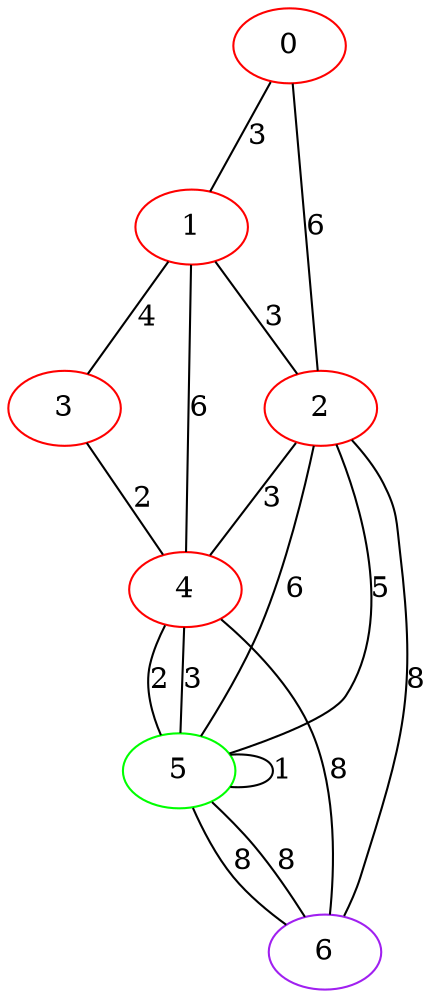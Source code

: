 graph "" {
0 [color=red, weight=1];
1 [color=red, weight=1];
2 [color=red, weight=1];
3 [color=red, weight=1];
4 [color=red, weight=1];
5 [color=green, weight=2];
6 [color=purple, weight=4];
0 -- 1  [key=0, label=3];
0 -- 2  [key=0, label=6];
1 -- 2  [key=0, label=3];
1 -- 3  [key=0, label=4];
1 -- 4  [key=0, label=6];
2 -- 4  [key=0, label=3];
2 -- 5  [key=0, label=5];
2 -- 5  [key=1, label=6];
2 -- 6  [key=0, label=8];
3 -- 4  [key=0, label=2];
4 -- 5  [key=0, label=2];
4 -- 5  [key=1, label=3];
4 -- 6  [key=0, label=8];
5 -- 5  [key=0, label=1];
5 -- 6  [key=0, label=8];
5 -- 6  [key=1, label=8];
}
